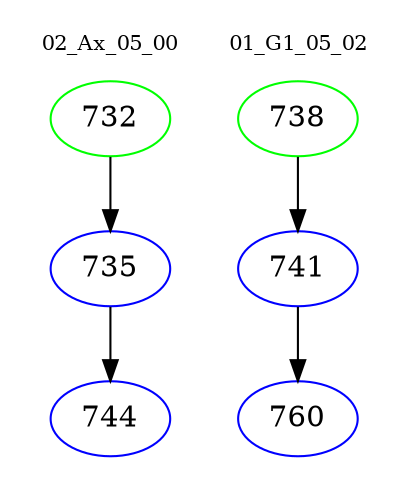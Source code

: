 digraph{
subgraph cluster_0 {
color = white
label = "02_Ax_05_00";
fontsize=10;
T0_732 [label="732", color="green"]
T0_732 -> T0_735 [color="black"]
T0_735 [label="735", color="blue"]
T0_735 -> T0_744 [color="black"]
T0_744 [label="744", color="blue"]
}
subgraph cluster_1 {
color = white
label = "01_G1_05_02";
fontsize=10;
T1_738 [label="738", color="green"]
T1_738 -> T1_741 [color="black"]
T1_741 [label="741", color="blue"]
T1_741 -> T1_760 [color="black"]
T1_760 [label="760", color="blue"]
}
}

